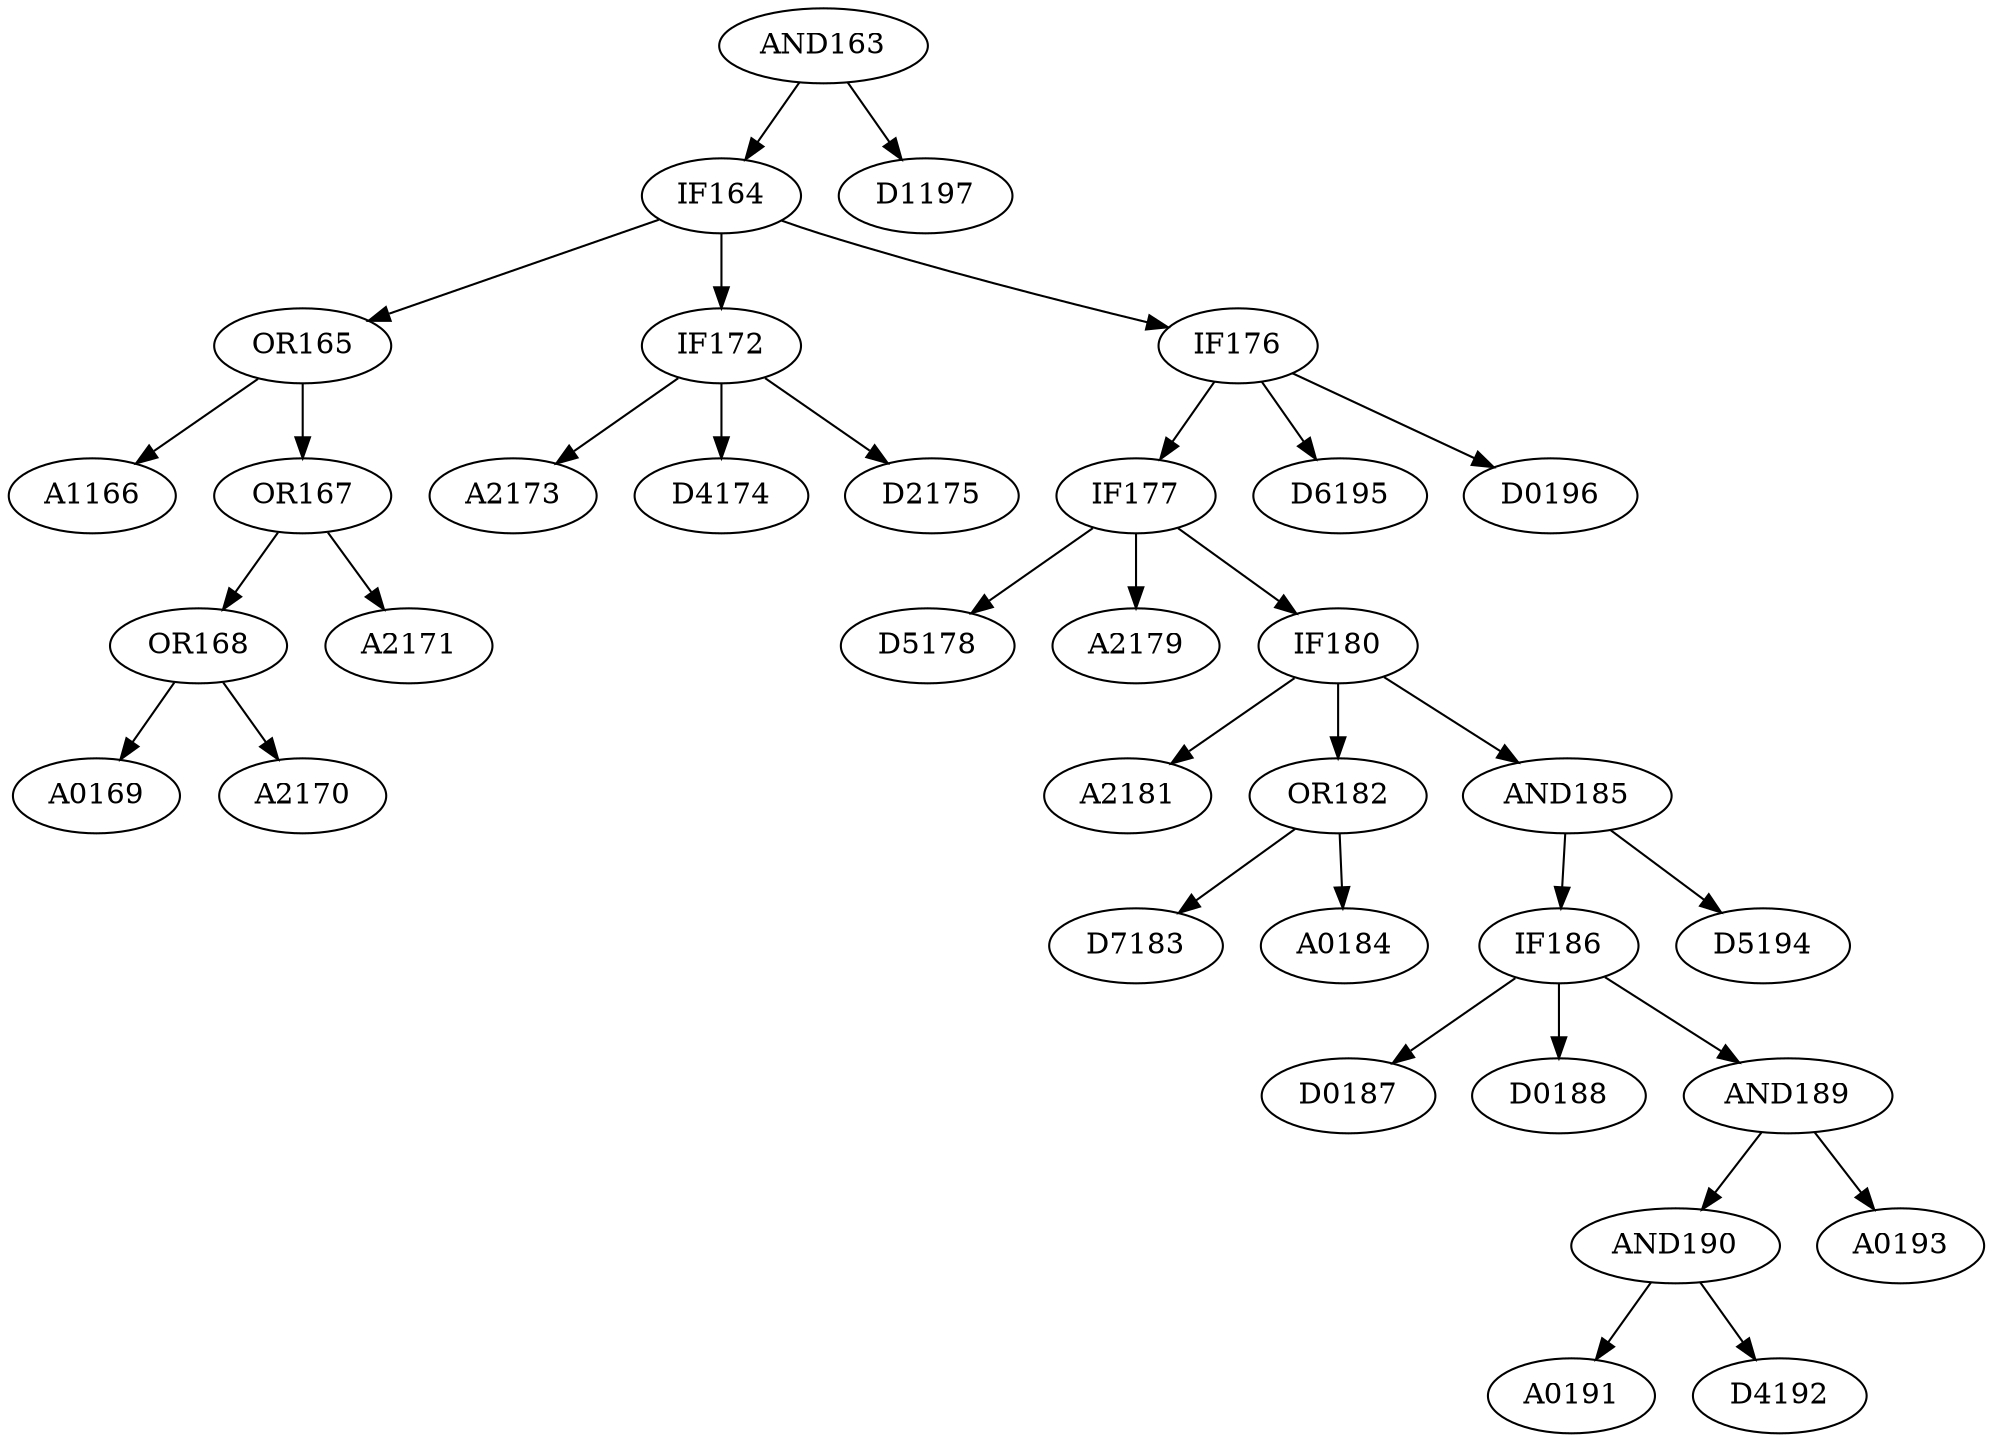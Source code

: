 digraph T {
	OR165 -> A1166
	OR168 -> A0169
	OR168 -> A2170
	OR167 -> OR168
	OR167 -> A2171
	OR165 -> OR167
	IF164 -> OR165
	IF172 -> A2173
	IF172 -> D4174
	IF172 -> D2175
	IF164 -> IF172
	IF177 -> D5178
	IF177 -> A2179
	IF180 -> A2181
	OR182 -> D7183
	OR182 -> A0184
	IF180 -> OR182
	IF186 -> D0187
	IF186 -> D0188
	AND190 -> A0191
	AND190 -> D4192
	AND189 -> AND190
	AND189 -> A0193
	IF186 -> AND189
	AND185 -> IF186
	AND185 -> D5194
	IF180 -> AND185
	IF177 -> IF180
	IF176 -> IF177
	IF176 -> D6195
	IF176 -> D0196
	IF164 -> IF176
	AND163 -> IF164
	AND163 -> D1197
}
